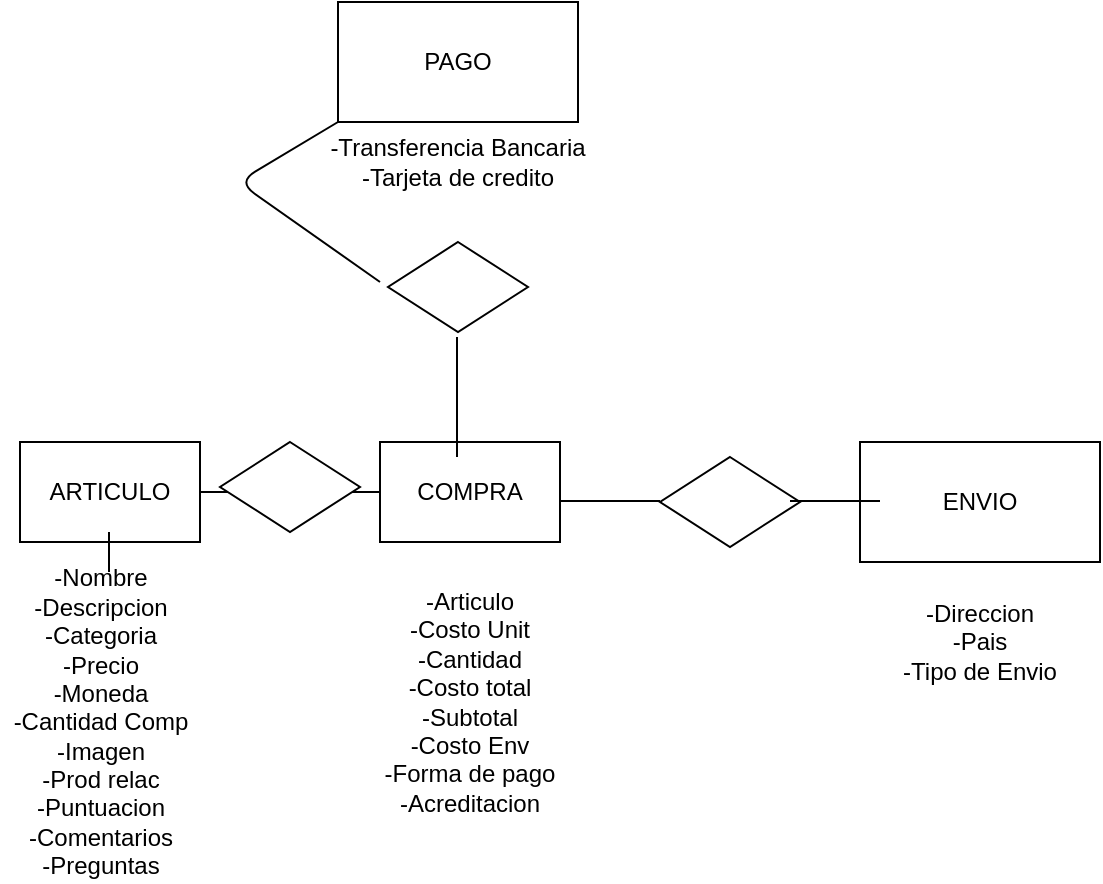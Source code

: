 <mxfile version="13.6.0" type="device"><diagram id="mpYvSAtqcs5EjUXR8tq5" name="Page-1"><mxGraphModel dx="868" dy="1570" grid="1" gridSize="10" guides="1" tooltips="1" connect="1" arrows="1" fold="1" page="1" pageScale="1" pageWidth="827" pageHeight="1169" math="0" shadow="0"><root><mxCell id="0"/><mxCell id="1" parent="0"/><mxCell id="PknPNCBiEA1hIW-O9ZMM-14" style="edgeStyle=orthogonalEdgeStyle;rounded=0;orthogonalLoop=1;jettySize=auto;html=1;" edge="1" parent="1" source="PknPNCBiEA1hIW-O9ZMM-2"><mxGeometry relative="1" as="geometry"><mxPoint x="380" y="-165" as="targetPoint"/></mxGeometry></mxCell><mxCell id="PknPNCBiEA1hIW-O9ZMM-2" value="ARTICULO" style="rounded=0;whiteSpace=wrap;html=1;" vertex="1" parent="1"><mxGeometry x="260" y="-190" width="90" height="50" as="geometry"/></mxCell><mxCell id="PknPNCBiEA1hIW-O9ZMM-8" value="-Nombre&lt;br&gt;-Descripcion&lt;br&gt;-Categoria&lt;br&gt;-Precio&lt;br&gt;-Moneda&lt;br&gt;-Cantidad Comp&lt;br&gt;-Imagen&lt;br&gt;-Prod relac&lt;br&gt;-Puntuacion&lt;br&gt;-Comentarios&lt;br&gt;-Preguntas" style="text;html=1;align=center;verticalAlign=middle;resizable=0;points=[];autosize=1;" vertex="1" parent="1"><mxGeometry x="250" y="-130" width="100" height="160" as="geometry"/></mxCell><mxCell id="PknPNCBiEA1hIW-O9ZMM-15" style="edgeStyle=orthogonalEdgeStyle;rounded=0;orthogonalLoop=1;jettySize=auto;html=1;" edge="1" parent="1" source="PknPNCBiEA1hIW-O9ZMM-12" target="PknPNCBiEA1hIW-O9ZMM-16"><mxGeometry relative="1" as="geometry"><mxPoint x="400" y="-165" as="targetPoint"/></mxGeometry></mxCell><mxCell id="PknPNCBiEA1hIW-O9ZMM-12" value="COMPRA" style="rounded=0;whiteSpace=wrap;html=1;" vertex="1" parent="1"><mxGeometry x="440" y="-190" width="90" height="50" as="geometry"/></mxCell><mxCell id="PknPNCBiEA1hIW-O9ZMM-13" value="-Articulo&lt;br&gt;-Costo Unit&lt;br&gt;-Cantidad&lt;br&gt;-Costo total&lt;br&gt;-Subtotal&lt;br&gt;-Costo Env&lt;br&gt;-Forma de pago&lt;br&gt;-Acreditacion" style="text;html=1;strokeColor=none;fillColor=none;align=center;verticalAlign=middle;whiteSpace=wrap;rounded=0;" vertex="1" parent="1"><mxGeometry x="440" y="-70" width="90" height="20" as="geometry"/></mxCell><mxCell id="PknPNCBiEA1hIW-O9ZMM-16" value="" style="rhombus;whiteSpace=wrap;html=1;" vertex="1" parent="1"><mxGeometry x="360" y="-190" width="70" height="45" as="geometry"/></mxCell><mxCell id="PknPNCBiEA1hIW-O9ZMM-19" value="" style="endArrow=none;html=1;" edge="1" parent="1"><mxGeometry width="50" height="50" relative="1" as="geometry"><mxPoint x="304.5" y="-125" as="sourcePoint"/><mxPoint x="304.5" y="-145" as="targetPoint"/></mxGeometry></mxCell><mxCell id="PknPNCBiEA1hIW-O9ZMM-20" value="ENVIO" style="rounded=0;whiteSpace=wrap;html=1;" vertex="1" parent="1"><mxGeometry x="680" y="-190" width="120" height="60" as="geometry"/></mxCell><mxCell id="PknPNCBiEA1hIW-O9ZMM-21" value="-Direccion&lt;br&gt;-Pais&lt;br&gt;-Tipo de Envio" style="text;html=1;strokeColor=none;fillColor=none;align=center;verticalAlign=middle;whiteSpace=wrap;rounded=0;" vertex="1" parent="1"><mxGeometry x="695" y="-100" width="90" height="20" as="geometry"/></mxCell><mxCell id="PknPNCBiEA1hIW-O9ZMM-22" value="PAGO" style="rounded=0;whiteSpace=wrap;html=1;" vertex="1" parent="1"><mxGeometry x="419" y="-410" width="120" height="60" as="geometry"/></mxCell><mxCell id="PknPNCBiEA1hIW-O9ZMM-23" value="-Transferencia Bancaria&lt;br&gt;-Tarjeta de credito" style="text;html=1;strokeColor=none;fillColor=none;align=center;verticalAlign=middle;whiteSpace=wrap;rounded=0;" vertex="1" parent="1"><mxGeometry x="414" y="-340" width="130" height="20" as="geometry"/></mxCell><mxCell id="PknPNCBiEA1hIW-O9ZMM-25" value="" style="rhombus;whiteSpace=wrap;html=1;" vertex="1" parent="1"><mxGeometry x="580" y="-182.5" width="70" height="45" as="geometry"/></mxCell><mxCell id="PknPNCBiEA1hIW-O9ZMM-26" value="" style="rhombus;whiteSpace=wrap;html=1;" vertex="1" parent="1"><mxGeometry x="444" y="-290" width="70" height="45" as="geometry"/></mxCell><mxCell id="PknPNCBiEA1hIW-O9ZMM-27" value="" style="endArrow=none;html=1;" edge="1" parent="1"><mxGeometry width="50" height="50" relative="1" as="geometry"><mxPoint x="530" y="-160.5" as="sourcePoint"/><mxPoint x="580" y="-160.5" as="targetPoint"/><Array as="points"/></mxGeometry></mxCell><mxCell id="PknPNCBiEA1hIW-O9ZMM-29" value="" style="endArrow=none;html=1;" edge="1" parent="1"><mxGeometry width="50" height="50" relative="1" as="geometry"><mxPoint x="645" y="-160.5" as="sourcePoint"/><mxPoint x="690" y="-160.5" as="targetPoint"/></mxGeometry></mxCell><mxCell id="PknPNCBiEA1hIW-O9ZMM-30" value="" style="endArrow=none;html=1;" edge="1" parent="1"><mxGeometry width="50" height="50" relative="1" as="geometry"><mxPoint x="478.5" y="-182.5" as="sourcePoint"/><mxPoint x="478.5" y="-242.5" as="targetPoint"/></mxGeometry></mxCell><mxCell id="PknPNCBiEA1hIW-O9ZMM-31" value="" style="endArrow=none;html=1;" edge="1" parent="1"><mxGeometry width="50" height="50" relative="1" as="geometry"><mxPoint x="440" y="-270" as="sourcePoint"/><mxPoint x="419" y="-350" as="targetPoint"/><Array as="points"><mxPoint x="369" y="-320"/></Array></mxGeometry></mxCell></root></mxGraphModel></diagram></mxfile>